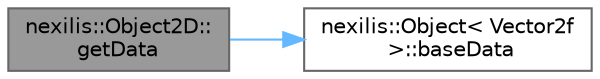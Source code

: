 digraph "nexilis::Object2D::getData"
{
 // LATEX_PDF_SIZE
  bgcolor="transparent";
  edge [fontname=Helvetica,fontsize=10,labelfontname=Helvetica,labelfontsize=10];
  node [fontname=Helvetica,fontsize=10,shape=box,height=0.2,width=0.4];
  rankdir="LR";
  Node1 [id="Node000001",label="nexilis::Object2D::\lgetData",height=0.2,width=0.4,color="gray40", fillcolor="grey60", style="filled", fontcolor="black",tooltip=" "];
  Node1 -> Node2 [id="edge1_Node000001_Node000002",color="steelblue1",style="solid",tooltip=" "];
  Node2 [id="Node000002",label="nexilis::Object\< Vector2f\l \>::baseData",height=0.2,width=0.4,color="grey40", fillcolor="white", style="filled",URL="$d6/dd3/classnexilis_1_1Object.html#ac72195e1d794e6de1fc63fce5911377d",tooltip=" "];
}
